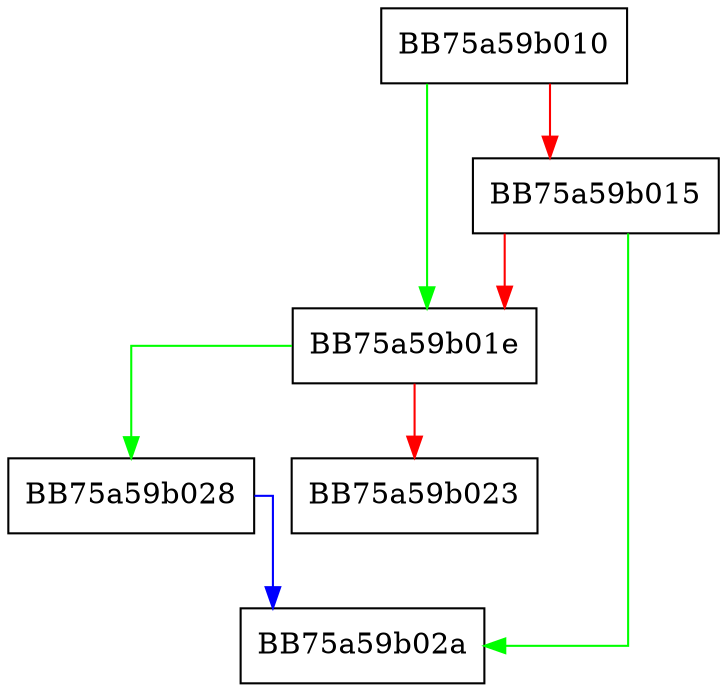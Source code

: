digraph GetQuarantineFolder {
  node [shape="box"];
  graph [splines=ortho];
  BB75a59b010 -> BB75a59b01e [color="green"];
  BB75a59b010 -> BB75a59b015 [color="red"];
  BB75a59b015 -> BB75a59b02a [color="green"];
  BB75a59b015 -> BB75a59b01e [color="red"];
  BB75a59b01e -> BB75a59b028 [color="green"];
  BB75a59b01e -> BB75a59b023 [color="red"];
  BB75a59b028 -> BB75a59b02a [color="blue"];
}